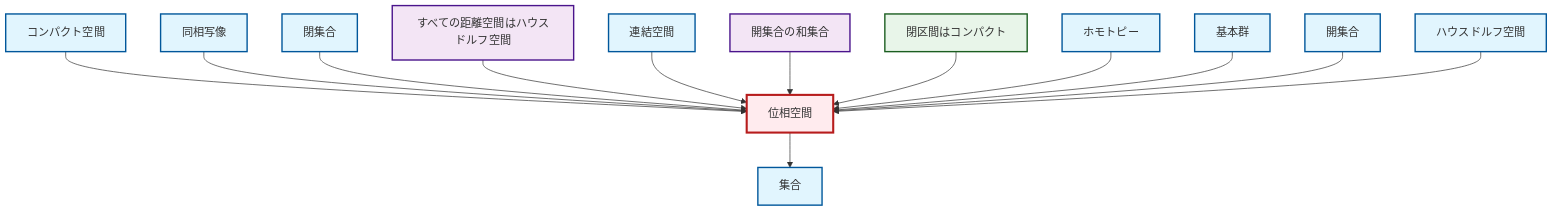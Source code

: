 graph TD
    classDef definition fill:#e1f5fe,stroke:#01579b,stroke-width:2px
    classDef theorem fill:#f3e5f5,stroke:#4a148c,stroke-width:2px
    classDef axiom fill:#fff3e0,stroke:#e65100,stroke-width:2px
    classDef example fill:#e8f5e9,stroke:#1b5e20,stroke-width:2px
    classDef current fill:#ffebee,stroke:#b71c1c,stroke-width:3px
    def-compact["コンパクト空間"]:::definition
    def-homotopy["ホモトピー"]:::definition
    def-topological-space["位相空間"]:::definition
    def-connected["連結空間"]:::definition
    thm-metric-hausdorff["すべての距離空間はハウスドルフ空間"]:::theorem
    def-closed-set["閉集合"]:::definition
    def-homeomorphism["同相写像"]:::definition
    def-hausdorff["ハウスドルフ空間"]:::definition
    ex-closed-interval-compact["閉区間はコンパクト"]:::example
    def-open-set["開集合"]:::definition
    def-fundamental-group["基本群"]:::definition
    def-set["集合"]:::definition
    thm-union-open-sets["開集合の和集合"]:::theorem
    def-compact --> def-topological-space
    def-homeomorphism --> def-topological-space
    def-closed-set --> def-topological-space
    thm-metric-hausdorff --> def-topological-space
    def-connected --> def-topological-space
    def-topological-space --> def-set
    thm-union-open-sets --> def-topological-space
    ex-closed-interval-compact --> def-topological-space
    def-homotopy --> def-topological-space
    def-fundamental-group --> def-topological-space
    def-open-set --> def-topological-space
    def-hausdorff --> def-topological-space
    class def-topological-space current